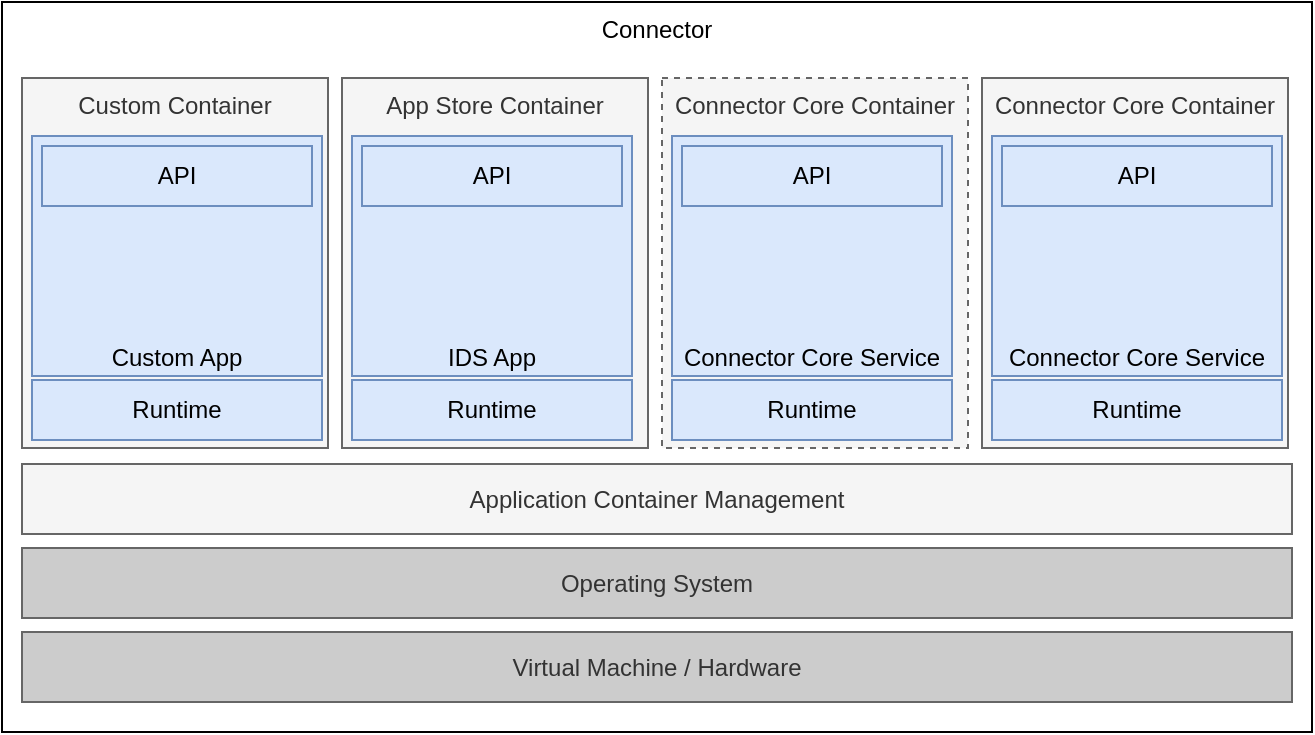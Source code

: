 <mxfile version="16.4.11" type="device"><diagram id="FOB0vDKNrFLflWHRrjKG" name="Page-1"><mxGraphModel dx="1102" dy="865" grid="1" gridSize="5" guides="1" tooltips="1" connect="1" arrows="1" fold="1" page="1" pageScale="1" pageWidth="850" pageHeight="1100" math="0" shadow="0"><root><mxCell id="0"/><mxCell id="1" parent="0"/><mxCell id="ct6E9p7qiC-d9M1rV3QP-6" value="Connector" style="rounded=0;whiteSpace=wrap;html=1;verticalAlign=top;" parent="1" vertex="1"><mxGeometry x="85" y="115" width="655" height="365" as="geometry"/></mxCell><mxCell id="Gm7UcPa6wnQc6c630fiE-1" value="Connector Core Container" style="rounded=0;whiteSpace=wrap;html=1;verticalAlign=top;dashed=1;fillColor=#f5f5f5;fontColor=#333333;strokeColor=#666666;" parent="1" vertex="1"><mxGeometry x="415" y="153" width="153" height="185" as="geometry"/></mxCell><mxCell id="ct6E9p7qiC-d9M1rV3QP-20" value="App Store Container" style="rounded=0;whiteSpace=wrap;html=1;verticalAlign=top;fillColor=#f5f5f5;fontColor=#333333;strokeColor=#666666;" parent="1" vertex="1"><mxGeometry x="255" y="153" width="153" height="185" as="geometry"/></mxCell><mxCell id="ct6E9p7qiC-d9M1rV3QP-5" value="Connector Core Container" style="rounded=0;whiteSpace=wrap;html=1;verticalAlign=top;fillColor=#f5f5f5;fontColor=#333333;strokeColor=#666666;" parent="1" vertex="1"><mxGeometry x="575" y="153" width="153" height="185" as="geometry"/></mxCell><mxCell id="ct6E9p7qiC-d9M1rV3QP-4" value="Connector Core Service" style="rounded=0;whiteSpace=wrap;html=1;fillColor=#dae8fc;strokeColor=#6c8ebf;verticalAlign=bottom;" parent="1" vertex="1"><mxGeometry x="420" y="182" width="140" height="120" as="geometry"/></mxCell><mxCell id="hSOW3-l-pKzD9sGPN9eP-6" value="Virtual Machine / Hardware" style="rounded=0;whiteSpace=wrap;html=1;fillColor=#CCCCCC;strokeColor=#666666;fontColor=#333333;" parent="1" vertex="1"><mxGeometry x="95" y="430" width="635" height="35" as="geometry"/></mxCell><mxCell id="hSOW3-l-pKzD9sGPN9eP-7" value="Operating System" style="rounded=0;whiteSpace=wrap;html=1;fillColor=#CCCCCC;strokeColor=#666666;fontColor=#333333;" parent="1" vertex="1"><mxGeometry x="95" y="388" width="635" height="35" as="geometry"/></mxCell><mxCell id="ct6E9p7qiC-d9M1rV3QP-2" value="Application Container Management" style="rounded=0;whiteSpace=wrap;html=1;fillColor=#f5f5f5;fontColor=#333333;strokeColor=#666666;" parent="1" vertex="1"><mxGeometry x="95" y="346" width="635" height="35" as="geometry"/></mxCell><mxCell id="ct6E9p7qiC-d9M1rV3QP-3" value="Runtime" style="rounded=0;whiteSpace=wrap;html=1;fillColor=#dae8fc;strokeColor=#6c8ebf;" parent="1" vertex="1"><mxGeometry x="420" y="304" width="140" height="30" as="geometry"/></mxCell><mxCell id="ct6E9p7qiC-d9M1rV3QP-8" value="API" style="rounded=0;whiteSpace=wrap;html=1;fillColor=#dae8fc;strokeColor=#6c8ebf;" parent="1" vertex="1"><mxGeometry x="425" y="187" width="130" height="30" as="geometry"/></mxCell><mxCell id="ct6E9p7qiC-d9M1rV3QP-10" value="Runtime" style="rounded=0;whiteSpace=wrap;html=1;fillColor=#dae8fc;strokeColor=#6c8ebf;" parent="1" vertex="1"><mxGeometry x="580" y="304" width="145" height="30" as="geometry"/></mxCell><mxCell id="ct6E9p7qiC-d9M1rV3QP-11" value="Connector Core Service" style="rounded=0;whiteSpace=wrap;html=1;fillColor=#dae8fc;strokeColor=#6c8ebf;verticalAlign=bottom;" parent="1" vertex="1"><mxGeometry x="580" y="182" width="145" height="120" as="geometry"/></mxCell><mxCell id="ct6E9p7qiC-d9M1rV3QP-12" value="API" style="rounded=0;whiteSpace=wrap;html=1;fillColor=#dae8fc;strokeColor=#6c8ebf;" parent="1" vertex="1"><mxGeometry x="585" y="187" width="135" height="30" as="geometry"/></mxCell><mxCell id="ct6E9p7qiC-d9M1rV3QP-17" value="Runtime" style="rounded=0;whiteSpace=wrap;html=1;fillColor=#dae8fc;strokeColor=#6c8ebf;" parent="1" vertex="1"><mxGeometry x="260" y="304" width="140" height="30" as="geometry"/></mxCell><mxCell id="ct6E9p7qiC-d9M1rV3QP-18" value="IDS App" style="rounded=0;whiteSpace=wrap;html=1;fillColor=#dae8fc;strokeColor=#6c8ebf;verticalAlign=bottom;" parent="1" vertex="1"><mxGeometry x="260" y="182" width="140" height="120" as="geometry"/></mxCell><mxCell id="ct6E9p7qiC-d9M1rV3QP-19" value="API" style="rounded=0;whiteSpace=wrap;html=1;fillColor=#dae8fc;strokeColor=#6c8ebf;" parent="1" vertex="1"><mxGeometry x="265" y="187" width="130" height="30" as="geometry"/></mxCell><mxCell id="ct6E9p7qiC-d9M1rV3QP-21" value="Custom Container" style="rounded=0;whiteSpace=wrap;html=1;verticalAlign=top;fillColor=#f5f5f5;fontColor=#333333;strokeColor=#666666;" parent="1" vertex="1"><mxGeometry x="95" y="153" width="153" height="185" as="geometry"/></mxCell><mxCell id="ct6E9p7qiC-d9M1rV3QP-22" value="Runtime" style="rounded=0;whiteSpace=wrap;html=1;fillColor=#dae8fc;strokeColor=#6c8ebf;" parent="1" vertex="1"><mxGeometry x="100" y="304" width="145" height="30" as="geometry"/></mxCell><mxCell id="ct6E9p7qiC-d9M1rV3QP-23" value="Custom App" style="rounded=0;whiteSpace=wrap;html=1;fillColor=#dae8fc;strokeColor=#6c8ebf;verticalAlign=bottom;" parent="1" vertex="1"><mxGeometry x="100" y="182" width="145" height="120" as="geometry"/></mxCell><mxCell id="ct6E9p7qiC-d9M1rV3QP-24" value="API" style="rounded=0;whiteSpace=wrap;html=1;fillColor=#dae8fc;strokeColor=#6c8ebf;" parent="1" vertex="1"><mxGeometry x="105" y="187" width="135" height="30" as="geometry"/></mxCell></root></mxGraphModel></diagram></mxfile>